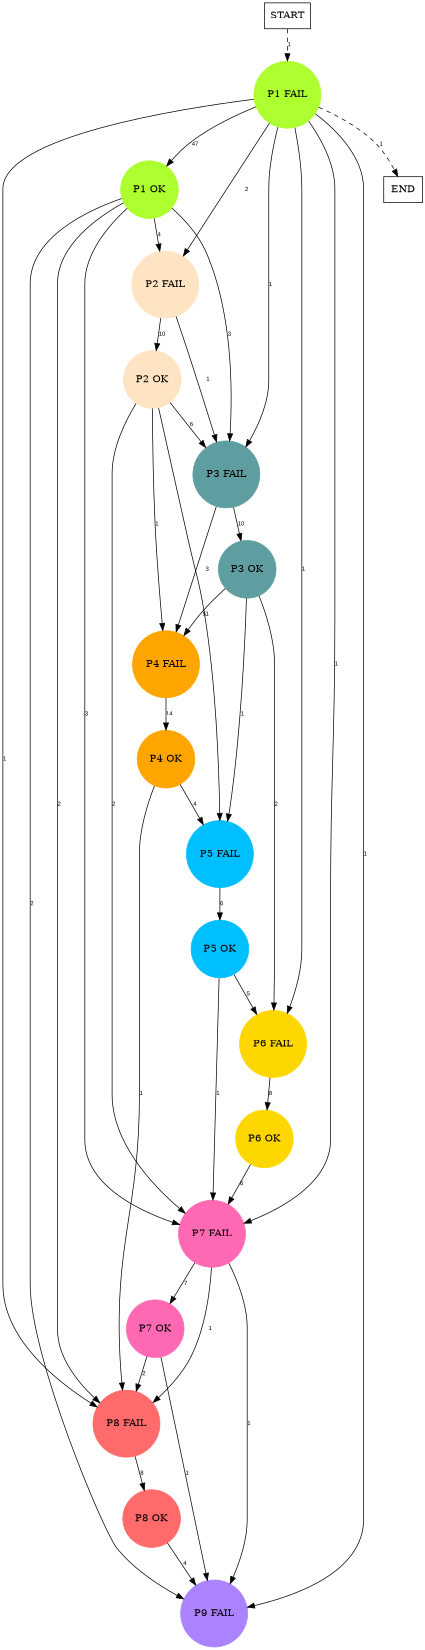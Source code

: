 digraph graphname {
	dpi = 150
	size="16,11!";
	margin = 0;
"P1 FAIL" [shape=circle, color=greenyellow, style=filled]"P1 OK" [shape=circle, color=greenyellow, style=filled]"P2 FAIL" [shape=circle, color=bisque, style=filled]"P3 FAIL" [shape=circle, color=cadetblue, style=filled]"P4 FAIL" [shape=circle, color=orange, style=filled]"P2 OK" [shape=circle, color=bisque, style=filled]"P4 OK" [shape=circle, color=orange, style=filled]"P5 FAIL" [shape=circle, color=deepskyblue, style=filled]"P3 OK" [shape=circle, color=cadetblue, style=filled]"P5 OK" [shape=circle, color=deepskyblue, style=filled]"P6 FAIL" [shape=circle, color=gold, style=filled]"P6 OK" [shape=circle, color=gold, style=filled]"P7 FAIL" [shape=circle, color=hotpink, style=filled]"P8 FAIL" [shape=circle, color=indianred1, style=filled]"P8 OK" [shape=circle, color=indianred1, style=filled]"P9 FAIL" [shape=circle, color=mediumpurple1, style=filled]"P7 OK" [shape=circle, color=hotpink, style=filled]"START" [shape=box, fillcolor=white, style=filled, color=black]"END" [shape=box, fillcolor=white, style=filled, color=black]"P1 FAIL" -> "P1 OK" [ label ="47" labelfloat=false fontname="Arial" fontsize=8]
"P1 FAIL" -> "P2 FAIL" [ label ="2" labelfloat=false fontname="Arial" fontsize=8]
"P1 FAIL" -> "P3 FAIL" [ label ="1" labelfloat=false fontname="Arial" fontsize=8]
"P1 FAIL" -> "P6 FAIL" [ label ="1" labelfloat=false fontname="Arial" fontsize=8]
"P1 FAIL" -> "P7 FAIL" [ label ="1" labelfloat=false fontname="Arial" fontsize=8]
"P1 FAIL" -> "P8 FAIL" [ label ="1" labelfloat=false fontname="Arial" fontsize=8]
"P1 FAIL" -> "P9 FAIL" [ label ="1" labelfloat=false fontname="Arial" fontsize=8]
"P1 FAIL" -> "END" [ style = dashed label ="1" labelfloat=false fontname="Arial" fontsize=8]
"P1 OK" -> "P2 FAIL" [ label ="4" labelfloat=false fontname="Arial" fontsize=8]
"P1 OK" -> "P3 FAIL" [ label ="3" labelfloat=false fontname="Arial" fontsize=8]
"P1 OK" -> "P7 FAIL" [ label ="3" labelfloat=false fontname="Arial" fontsize=8]
"P1 OK" -> "P8 FAIL" [ label ="2" labelfloat=false fontname="Arial" fontsize=8]
"P1 OK" -> "P9 FAIL" [ label ="2" labelfloat=false fontname="Arial" fontsize=8]
"P2 FAIL" -> "P3 FAIL" [ label ="1" labelfloat=false fontname="Arial" fontsize=8]
"P2 FAIL" -> "P2 OK" [ label ="10" labelfloat=false fontname="Arial" fontsize=8]
"P3 FAIL" -> "P4 FAIL" [ label ="3" labelfloat=false fontname="Arial" fontsize=8]
"P3 FAIL" -> "P3 OK" [ label ="10" labelfloat=false fontname="Arial" fontsize=8]
"P4 FAIL" -> "P4 OK" [ label ="14" labelfloat=false fontname="Arial" fontsize=8]
"P2 OK" -> "P3 FAIL" [ label ="6" labelfloat=false fontname="Arial" fontsize=8]
"P2 OK" -> "P4 FAIL" [ label ="1" labelfloat=false fontname="Arial" fontsize=8]
"P2 OK" -> "P5 FAIL" [ label ="1" labelfloat=false fontname="Arial" fontsize=8]
"P2 OK" -> "P7 FAIL" [ label ="2" labelfloat=false fontname="Arial" fontsize=8]
"P4 OK" -> "P5 FAIL" [ label ="4" labelfloat=false fontname="Arial" fontsize=8]
"P4 OK" -> "P8 FAIL" [ label ="1" labelfloat=false fontname="Arial" fontsize=8]
"P5 FAIL" -> "P5 OK" [ label ="6" labelfloat=false fontname="Arial" fontsize=8]
"P3 OK" -> "P4 FAIL" [ label ="5" labelfloat=false fontname="Arial" fontsize=8]
"P3 OK" -> "P5 FAIL" [ label ="1" labelfloat=false fontname="Arial" fontsize=8]
"P3 OK" -> "P6 FAIL" [ label ="2" labelfloat=false fontname="Arial" fontsize=8]
"P5 OK" -> "P6 FAIL" [ label ="5" labelfloat=false fontname="Arial" fontsize=8]
"P5 OK" -> "P7 FAIL" [ label ="1" labelfloat=false fontname="Arial" fontsize=8]
"P6 FAIL" -> "P6 OK" [ label ="8" labelfloat=false fontname="Arial" fontsize=8]
"P6 OK" -> "P7 FAIL" [ label ="6" labelfloat=false fontname="Arial" fontsize=8]
"P7 FAIL" -> "P8 FAIL" [ label ="1" labelfloat=false fontname="Arial" fontsize=8]
"P7 FAIL" -> "P9 FAIL" [ label ="1" labelfloat=false fontname="Arial" fontsize=8]
"P7 FAIL" -> "P7 OK" [ label ="7" labelfloat=false fontname="Arial" fontsize=8]
"P8 FAIL" -> "P8 OK" [ label ="8" labelfloat=false fontname="Arial" fontsize=8]
"P8 OK" -> "P9 FAIL" [ label ="4" labelfloat=false fontname="Arial" fontsize=8]
"P7 OK" -> "P8 FAIL" [ label ="2" labelfloat=false fontname="Arial" fontsize=8]
"P7 OK" -> "P9 FAIL" [ label ="1" labelfloat=false fontname="Arial" fontsize=8]
"START" -> "P1 FAIL" [ style = dashed label ="1" labelfloat=false fontname="Arial" fontsize=8]
}